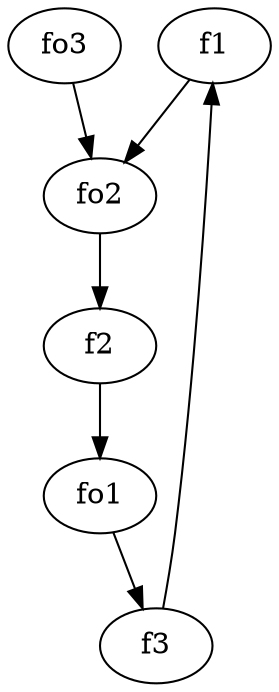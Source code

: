 strict digraph  {
f1;
f2;
f3;
fo1;
fo2;
fo3;
f1 -> fo2  [weight=2];
f2 -> fo1  [weight=2];
f3 -> f1  [weight=2];
fo1 -> f3  [weight=2];
fo2 -> f2  [weight=2];
fo3 -> fo2  [weight=2];
}

